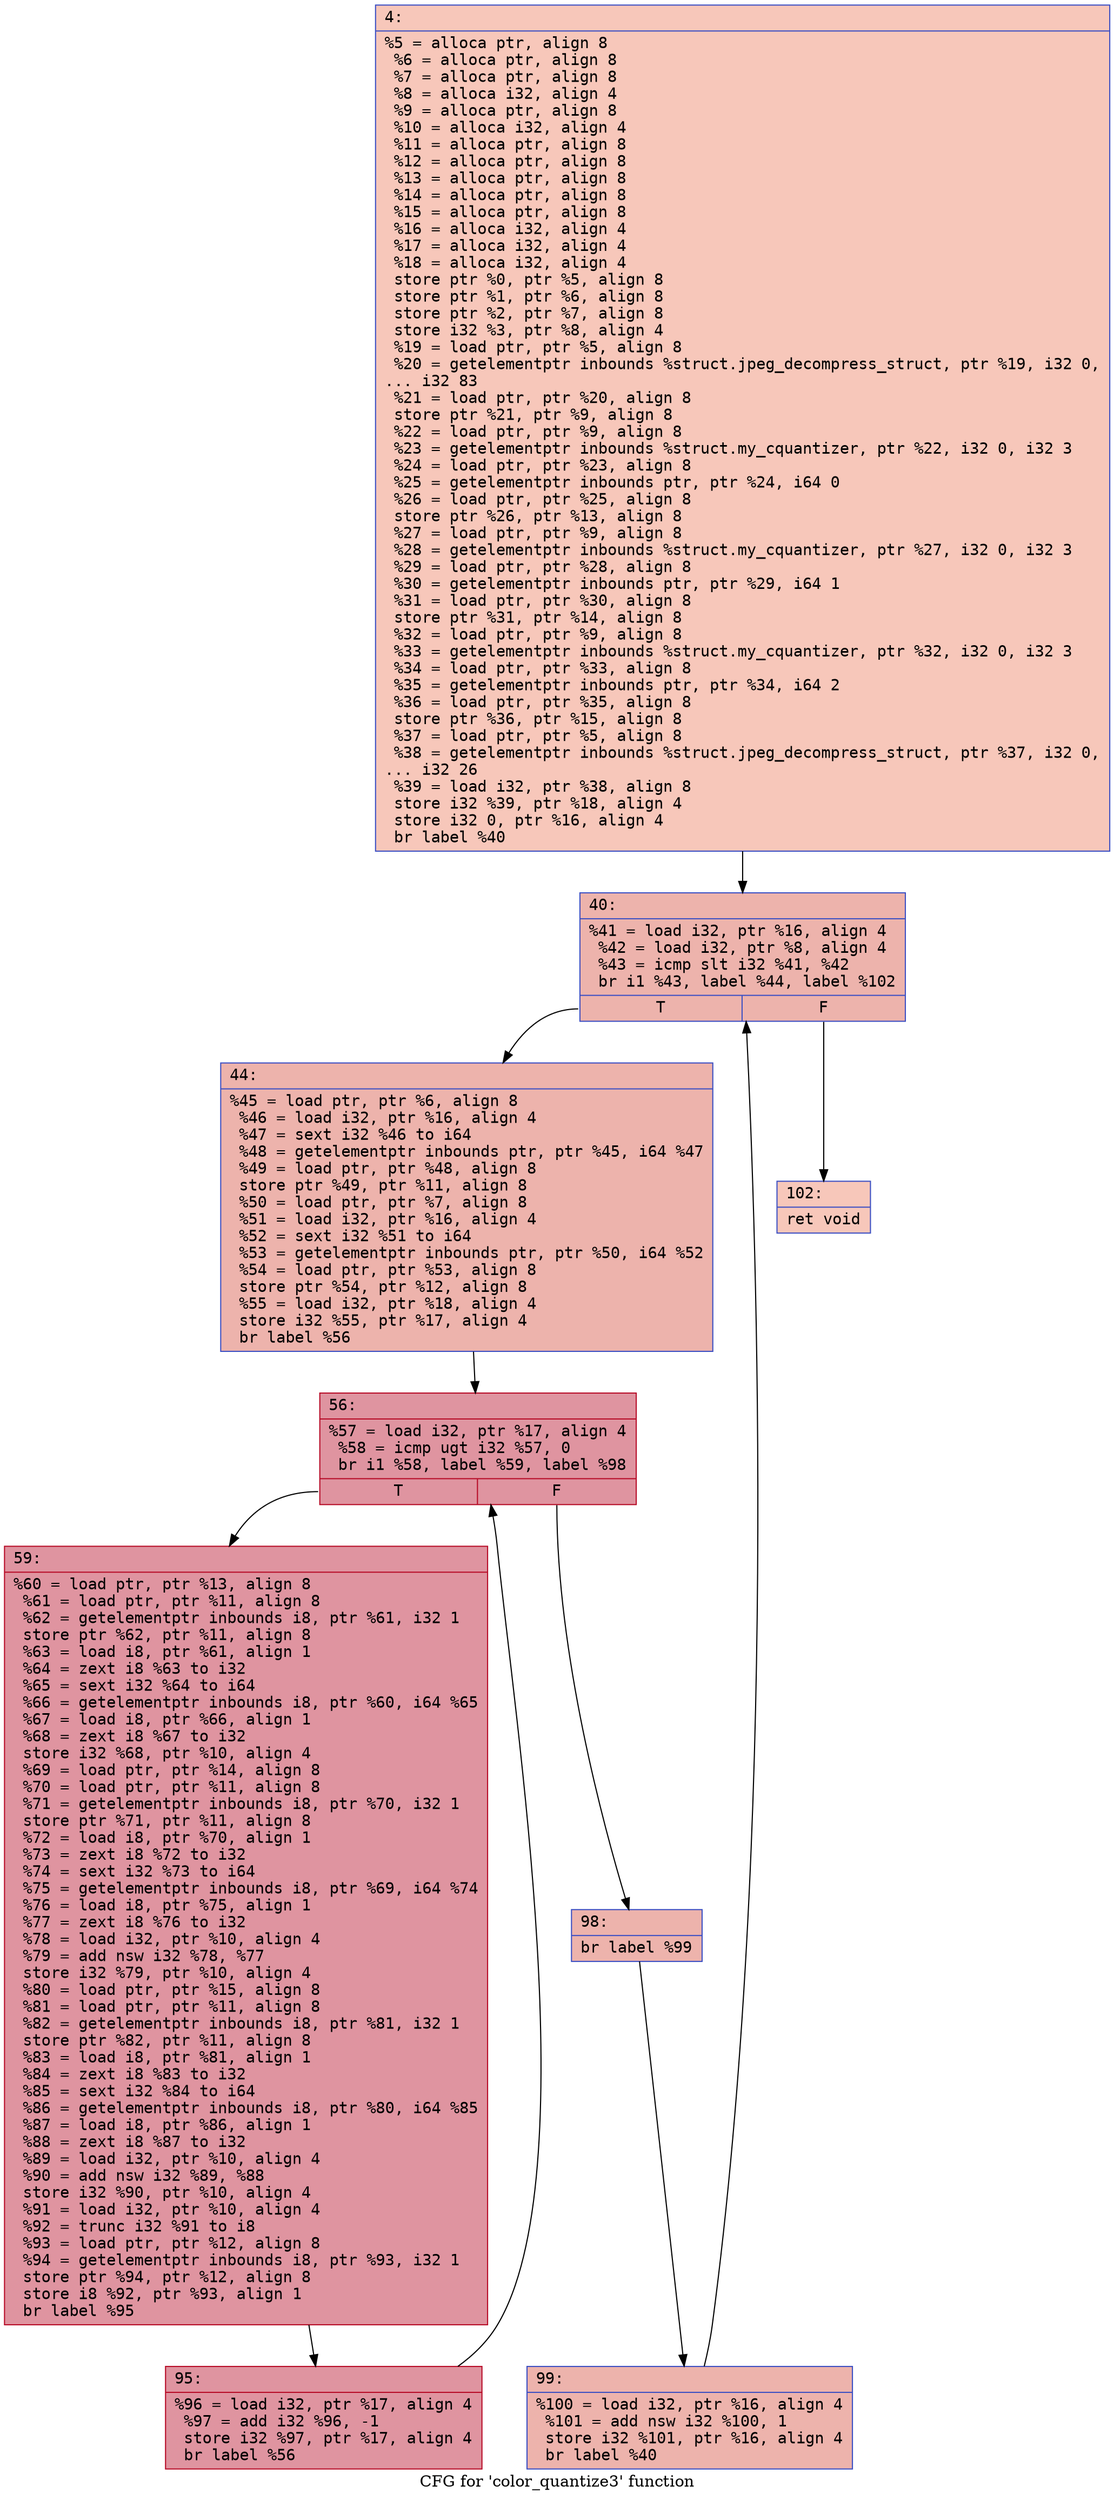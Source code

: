 digraph "CFG for 'color_quantize3' function" {
	label="CFG for 'color_quantize3' function";

	Node0x600002353bb0 [shape=record,color="#3d50c3ff", style=filled, fillcolor="#ec7f6370" fontname="Courier",label="{4:\l|  %5 = alloca ptr, align 8\l  %6 = alloca ptr, align 8\l  %7 = alloca ptr, align 8\l  %8 = alloca i32, align 4\l  %9 = alloca ptr, align 8\l  %10 = alloca i32, align 4\l  %11 = alloca ptr, align 8\l  %12 = alloca ptr, align 8\l  %13 = alloca ptr, align 8\l  %14 = alloca ptr, align 8\l  %15 = alloca ptr, align 8\l  %16 = alloca i32, align 4\l  %17 = alloca i32, align 4\l  %18 = alloca i32, align 4\l  store ptr %0, ptr %5, align 8\l  store ptr %1, ptr %6, align 8\l  store ptr %2, ptr %7, align 8\l  store i32 %3, ptr %8, align 4\l  %19 = load ptr, ptr %5, align 8\l  %20 = getelementptr inbounds %struct.jpeg_decompress_struct, ptr %19, i32 0,\l... i32 83\l  %21 = load ptr, ptr %20, align 8\l  store ptr %21, ptr %9, align 8\l  %22 = load ptr, ptr %9, align 8\l  %23 = getelementptr inbounds %struct.my_cquantizer, ptr %22, i32 0, i32 3\l  %24 = load ptr, ptr %23, align 8\l  %25 = getelementptr inbounds ptr, ptr %24, i64 0\l  %26 = load ptr, ptr %25, align 8\l  store ptr %26, ptr %13, align 8\l  %27 = load ptr, ptr %9, align 8\l  %28 = getelementptr inbounds %struct.my_cquantizer, ptr %27, i32 0, i32 3\l  %29 = load ptr, ptr %28, align 8\l  %30 = getelementptr inbounds ptr, ptr %29, i64 1\l  %31 = load ptr, ptr %30, align 8\l  store ptr %31, ptr %14, align 8\l  %32 = load ptr, ptr %9, align 8\l  %33 = getelementptr inbounds %struct.my_cquantizer, ptr %32, i32 0, i32 3\l  %34 = load ptr, ptr %33, align 8\l  %35 = getelementptr inbounds ptr, ptr %34, i64 2\l  %36 = load ptr, ptr %35, align 8\l  store ptr %36, ptr %15, align 8\l  %37 = load ptr, ptr %5, align 8\l  %38 = getelementptr inbounds %struct.jpeg_decompress_struct, ptr %37, i32 0,\l... i32 26\l  %39 = load i32, ptr %38, align 8\l  store i32 %39, ptr %18, align 4\l  store i32 0, ptr %16, align 4\l  br label %40\l}"];
	Node0x600002353bb0 -> Node0x600002353c00[tooltip="4 -> 40\nProbability 100.00%" ];
	Node0x600002353c00 [shape=record,color="#3d50c3ff", style=filled, fillcolor="#d6524470" fontname="Courier",label="{40:\l|  %41 = load i32, ptr %16, align 4\l  %42 = load i32, ptr %8, align 4\l  %43 = icmp slt i32 %41, %42\l  br i1 %43, label %44, label %102\l|{<s0>T|<s1>F}}"];
	Node0x600002353c00:s0 -> Node0x600002353c50[tooltip="40 -> 44\nProbability 96.88%" ];
	Node0x600002353c00:s1 -> Node0x600002353e30[tooltip="40 -> 102\nProbability 3.12%" ];
	Node0x600002353c50 [shape=record,color="#3d50c3ff", style=filled, fillcolor="#d6524470" fontname="Courier",label="{44:\l|  %45 = load ptr, ptr %6, align 8\l  %46 = load i32, ptr %16, align 4\l  %47 = sext i32 %46 to i64\l  %48 = getelementptr inbounds ptr, ptr %45, i64 %47\l  %49 = load ptr, ptr %48, align 8\l  store ptr %49, ptr %11, align 8\l  %50 = load ptr, ptr %7, align 8\l  %51 = load i32, ptr %16, align 4\l  %52 = sext i32 %51 to i64\l  %53 = getelementptr inbounds ptr, ptr %50, i64 %52\l  %54 = load ptr, ptr %53, align 8\l  store ptr %54, ptr %12, align 8\l  %55 = load i32, ptr %18, align 4\l  store i32 %55, ptr %17, align 4\l  br label %56\l}"];
	Node0x600002353c50 -> Node0x600002353ca0[tooltip="44 -> 56\nProbability 100.00%" ];
	Node0x600002353ca0 [shape=record,color="#b70d28ff", style=filled, fillcolor="#b70d2870" fontname="Courier",label="{56:\l|  %57 = load i32, ptr %17, align 4\l  %58 = icmp ugt i32 %57, 0\l  br i1 %58, label %59, label %98\l|{<s0>T|<s1>F}}"];
	Node0x600002353ca0:s0 -> Node0x600002353cf0[tooltip="56 -> 59\nProbability 96.88%" ];
	Node0x600002353ca0:s1 -> Node0x600002353d90[tooltip="56 -> 98\nProbability 3.12%" ];
	Node0x600002353cf0 [shape=record,color="#b70d28ff", style=filled, fillcolor="#b70d2870" fontname="Courier",label="{59:\l|  %60 = load ptr, ptr %13, align 8\l  %61 = load ptr, ptr %11, align 8\l  %62 = getelementptr inbounds i8, ptr %61, i32 1\l  store ptr %62, ptr %11, align 8\l  %63 = load i8, ptr %61, align 1\l  %64 = zext i8 %63 to i32\l  %65 = sext i32 %64 to i64\l  %66 = getelementptr inbounds i8, ptr %60, i64 %65\l  %67 = load i8, ptr %66, align 1\l  %68 = zext i8 %67 to i32\l  store i32 %68, ptr %10, align 4\l  %69 = load ptr, ptr %14, align 8\l  %70 = load ptr, ptr %11, align 8\l  %71 = getelementptr inbounds i8, ptr %70, i32 1\l  store ptr %71, ptr %11, align 8\l  %72 = load i8, ptr %70, align 1\l  %73 = zext i8 %72 to i32\l  %74 = sext i32 %73 to i64\l  %75 = getelementptr inbounds i8, ptr %69, i64 %74\l  %76 = load i8, ptr %75, align 1\l  %77 = zext i8 %76 to i32\l  %78 = load i32, ptr %10, align 4\l  %79 = add nsw i32 %78, %77\l  store i32 %79, ptr %10, align 4\l  %80 = load ptr, ptr %15, align 8\l  %81 = load ptr, ptr %11, align 8\l  %82 = getelementptr inbounds i8, ptr %81, i32 1\l  store ptr %82, ptr %11, align 8\l  %83 = load i8, ptr %81, align 1\l  %84 = zext i8 %83 to i32\l  %85 = sext i32 %84 to i64\l  %86 = getelementptr inbounds i8, ptr %80, i64 %85\l  %87 = load i8, ptr %86, align 1\l  %88 = zext i8 %87 to i32\l  %89 = load i32, ptr %10, align 4\l  %90 = add nsw i32 %89, %88\l  store i32 %90, ptr %10, align 4\l  %91 = load i32, ptr %10, align 4\l  %92 = trunc i32 %91 to i8\l  %93 = load ptr, ptr %12, align 8\l  %94 = getelementptr inbounds i8, ptr %93, i32 1\l  store ptr %94, ptr %12, align 8\l  store i8 %92, ptr %93, align 1\l  br label %95\l}"];
	Node0x600002353cf0 -> Node0x600002353d40[tooltip="59 -> 95\nProbability 100.00%" ];
	Node0x600002353d40 [shape=record,color="#b70d28ff", style=filled, fillcolor="#b70d2870" fontname="Courier",label="{95:\l|  %96 = load i32, ptr %17, align 4\l  %97 = add i32 %96, -1\l  store i32 %97, ptr %17, align 4\l  br label %56\l}"];
	Node0x600002353d40 -> Node0x600002353ca0[tooltip="95 -> 56\nProbability 100.00%" ];
	Node0x600002353d90 [shape=record,color="#3d50c3ff", style=filled, fillcolor="#d6524470" fontname="Courier",label="{98:\l|  br label %99\l}"];
	Node0x600002353d90 -> Node0x600002353de0[tooltip="98 -> 99\nProbability 100.00%" ];
	Node0x600002353de0 [shape=record,color="#3d50c3ff", style=filled, fillcolor="#d6524470" fontname="Courier",label="{99:\l|  %100 = load i32, ptr %16, align 4\l  %101 = add nsw i32 %100, 1\l  store i32 %101, ptr %16, align 4\l  br label %40\l}"];
	Node0x600002353de0 -> Node0x600002353c00[tooltip="99 -> 40\nProbability 100.00%" ];
	Node0x600002353e30 [shape=record,color="#3d50c3ff", style=filled, fillcolor="#ec7f6370" fontname="Courier",label="{102:\l|  ret void\l}"];
}
